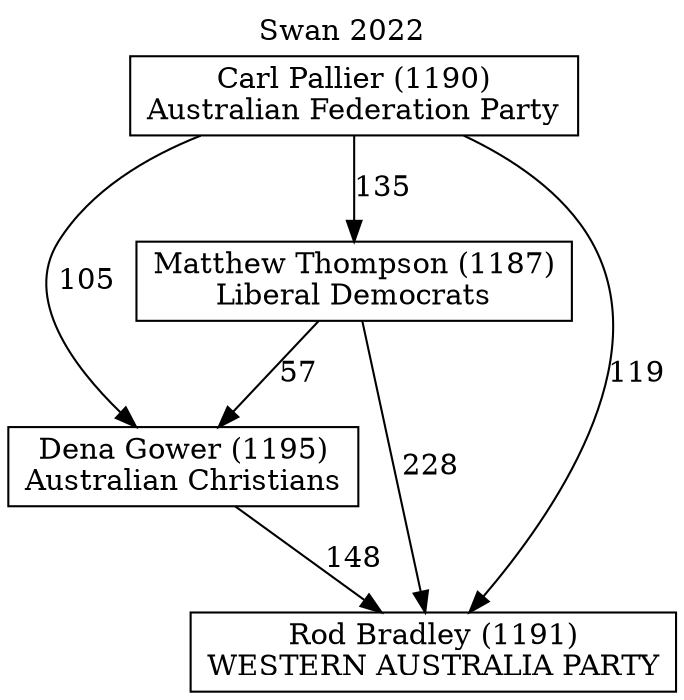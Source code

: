 // House preference flow
digraph "Rod Bradley (1191)_Swan_2022" {
	graph [label="Swan 2022" labelloc=t mclimit=10]
	node [shape=box]
	"Dena Gower (1195)" [label="Dena Gower (1195)
Australian Christians"]
	"Carl Pallier (1190)" [label="Carl Pallier (1190)
Australian Federation Party"]
	"Matthew Thompson (1187)" [label="Matthew Thompson (1187)
Liberal Democrats"]
	"Rod Bradley (1191)" [label="Rod Bradley (1191)
WESTERN AUSTRALIA PARTY"]
	"Matthew Thompson (1187)" -> "Dena Gower (1195)" [label=57]
	"Matthew Thompson (1187)" -> "Rod Bradley (1191)" [label=228]
	"Dena Gower (1195)" -> "Rod Bradley (1191)" [label=148]
	"Carl Pallier (1190)" -> "Matthew Thompson (1187)" [label=135]
	"Carl Pallier (1190)" -> "Rod Bradley (1191)" [label=119]
	"Carl Pallier (1190)" -> "Dena Gower (1195)" [label=105]
}
